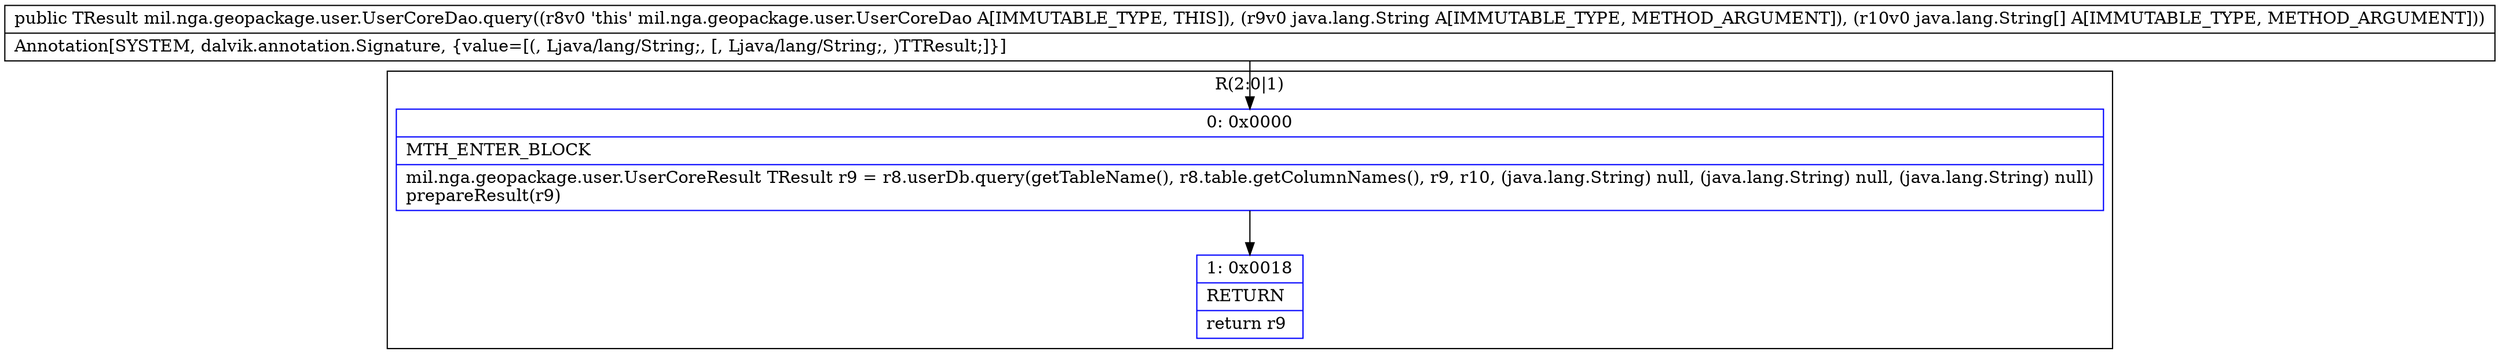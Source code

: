 digraph "CFG formil.nga.geopackage.user.UserCoreDao.query(Ljava\/lang\/String;[Ljava\/lang\/String;)Lmil\/nga\/geopackage\/user\/UserCoreResult;" {
subgraph cluster_Region_2135911980 {
label = "R(2:0|1)";
node [shape=record,color=blue];
Node_0 [shape=record,label="{0\:\ 0x0000|MTH_ENTER_BLOCK\l|mil.nga.geopackage.user.UserCoreResult TResult r9 = r8.userDb.query(getTableName(), r8.table.getColumnNames(), r9, r10, (java.lang.String) null, (java.lang.String) null, (java.lang.String) null)\lprepareResult(r9)\l}"];
Node_1 [shape=record,label="{1\:\ 0x0018|RETURN\l|return r9\l}"];
}
MethodNode[shape=record,label="{public TResult mil.nga.geopackage.user.UserCoreDao.query((r8v0 'this' mil.nga.geopackage.user.UserCoreDao A[IMMUTABLE_TYPE, THIS]), (r9v0 java.lang.String A[IMMUTABLE_TYPE, METHOD_ARGUMENT]), (r10v0 java.lang.String[] A[IMMUTABLE_TYPE, METHOD_ARGUMENT]))  | Annotation[SYSTEM, dalvik.annotation.Signature, \{value=[(, Ljava\/lang\/String;, [, Ljava\/lang\/String;, )TTResult;]\}]\l}"];
MethodNode -> Node_0;
Node_0 -> Node_1;
}

